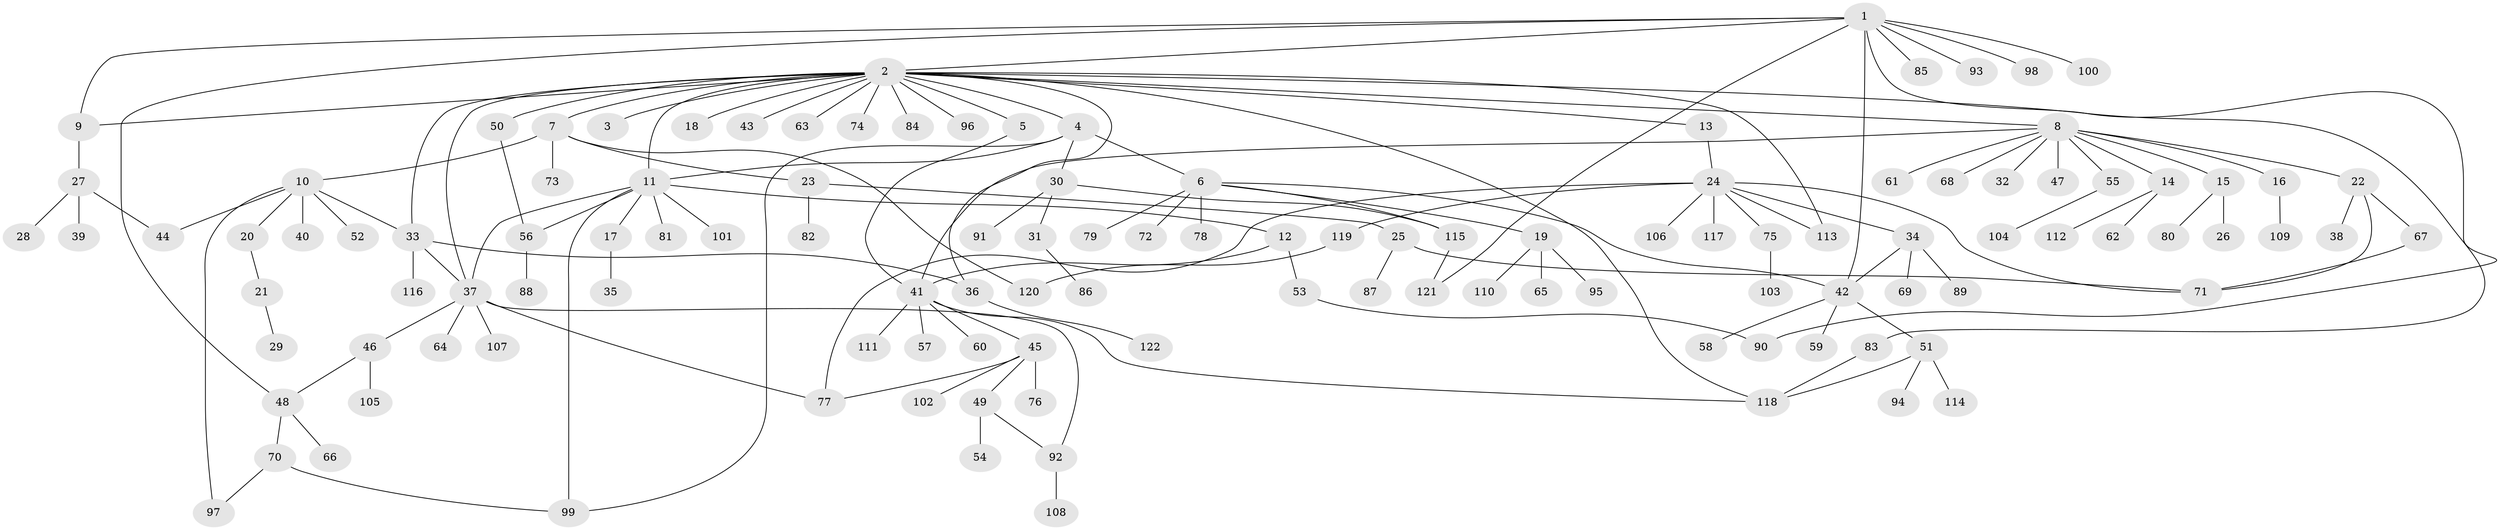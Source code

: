 // coarse degree distribution, {9: 0.03333333333333333, 20: 0.011111111111111112, 1: 0.5666666666666667, 5: 0.05555555555555555, 2: 0.1111111111111111, 6: 0.011111111111111112, 10: 0.011111111111111112, 3: 0.13333333333333333, 7: 0.03333333333333333, 4: 0.022222222222222223, 8: 0.011111111111111112}
// Generated by graph-tools (version 1.1) at 2025/51/02/27/25 19:51:59]
// undirected, 122 vertices, 151 edges
graph export_dot {
graph [start="1"]
  node [color=gray90,style=filled];
  1;
  2;
  3;
  4;
  5;
  6;
  7;
  8;
  9;
  10;
  11;
  12;
  13;
  14;
  15;
  16;
  17;
  18;
  19;
  20;
  21;
  22;
  23;
  24;
  25;
  26;
  27;
  28;
  29;
  30;
  31;
  32;
  33;
  34;
  35;
  36;
  37;
  38;
  39;
  40;
  41;
  42;
  43;
  44;
  45;
  46;
  47;
  48;
  49;
  50;
  51;
  52;
  53;
  54;
  55;
  56;
  57;
  58;
  59;
  60;
  61;
  62;
  63;
  64;
  65;
  66;
  67;
  68;
  69;
  70;
  71;
  72;
  73;
  74;
  75;
  76;
  77;
  78;
  79;
  80;
  81;
  82;
  83;
  84;
  85;
  86;
  87;
  88;
  89;
  90;
  91;
  92;
  93;
  94;
  95;
  96;
  97;
  98;
  99;
  100;
  101;
  102;
  103;
  104;
  105;
  106;
  107;
  108;
  109;
  110;
  111;
  112;
  113;
  114;
  115;
  116;
  117;
  118;
  119;
  120;
  121;
  122;
  1 -- 2;
  1 -- 9;
  1 -- 42;
  1 -- 48;
  1 -- 85;
  1 -- 90;
  1 -- 93;
  1 -- 98;
  1 -- 100;
  1 -- 121;
  2 -- 3;
  2 -- 4;
  2 -- 5;
  2 -- 7;
  2 -- 8;
  2 -- 9;
  2 -- 11;
  2 -- 13;
  2 -- 18;
  2 -- 33;
  2 -- 36;
  2 -- 37;
  2 -- 43;
  2 -- 50;
  2 -- 63;
  2 -- 74;
  2 -- 83;
  2 -- 84;
  2 -- 96;
  2 -- 113;
  2 -- 118;
  4 -- 6;
  4 -- 11;
  4 -- 30;
  4 -- 99;
  5 -- 41;
  6 -- 19;
  6 -- 42;
  6 -- 72;
  6 -- 78;
  6 -- 79;
  6 -- 115;
  7 -- 10;
  7 -- 23;
  7 -- 73;
  7 -- 120;
  8 -- 14;
  8 -- 15;
  8 -- 16;
  8 -- 22;
  8 -- 32;
  8 -- 41;
  8 -- 47;
  8 -- 55;
  8 -- 61;
  8 -- 68;
  9 -- 27;
  10 -- 20;
  10 -- 33;
  10 -- 40;
  10 -- 44;
  10 -- 52;
  10 -- 97;
  11 -- 12;
  11 -- 17;
  11 -- 37;
  11 -- 56;
  11 -- 81;
  11 -- 99;
  11 -- 101;
  12 -- 41;
  12 -- 53;
  13 -- 24;
  14 -- 62;
  14 -- 112;
  15 -- 26;
  15 -- 80;
  16 -- 109;
  17 -- 35;
  19 -- 65;
  19 -- 95;
  19 -- 110;
  20 -- 21;
  21 -- 29;
  22 -- 38;
  22 -- 67;
  22 -- 71;
  23 -- 25;
  23 -- 82;
  24 -- 34;
  24 -- 71;
  24 -- 75;
  24 -- 77;
  24 -- 106;
  24 -- 113;
  24 -- 117;
  24 -- 119;
  25 -- 71;
  25 -- 87;
  27 -- 28;
  27 -- 39;
  27 -- 44;
  30 -- 31;
  30 -- 91;
  30 -- 115;
  31 -- 86;
  33 -- 36;
  33 -- 37;
  33 -- 116;
  34 -- 42;
  34 -- 69;
  34 -- 89;
  36 -- 122;
  37 -- 46;
  37 -- 64;
  37 -- 77;
  37 -- 92;
  37 -- 107;
  41 -- 45;
  41 -- 57;
  41 -- 60;
  41 -- 111;
  41 -- 118;
  42 -- 51;
  42 -- 58;
  42 -- 59;
  45 -- 49;
  45 -- 76;
  45 -- 77;
  45 -- 102;
  46 -- 48;
  46 -- 105;
  48 -- 66;
  48 -- 70;
  49 -- 54;
  49 -- 92;
  50 -- 56;
  51 -- 94;
  51 -- 114;
  51 -- 118;
  53 -- 90;
  55 -- 104;
  56 -- 88;
  67 -- 71;
  70 -- 97;
  70 -- 99;
  75 -- 103;
  83 -- 118;
  92 -- 108;
  115 -- 121;
  119 -- 120;
}
